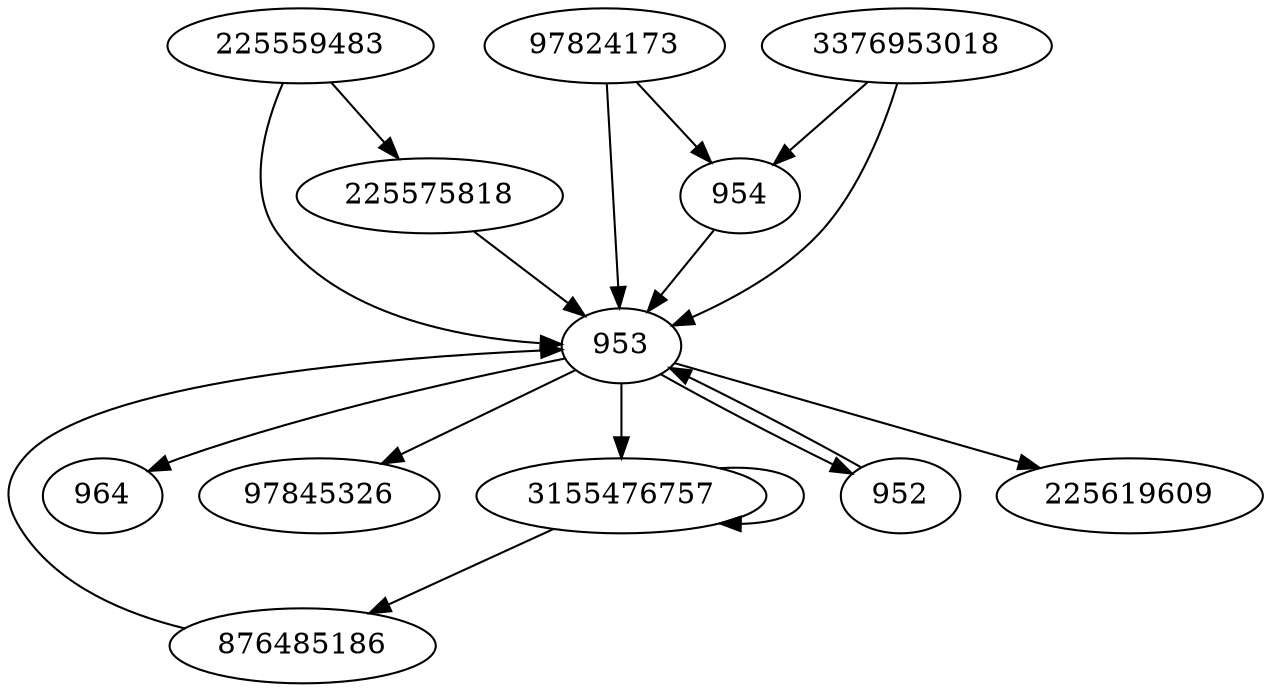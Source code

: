 digraph  {
954;
876485186;
964;
953;
225575818;
97824173;
97845326;
3155476757;
952;
225619609;
3376953018;
225559483;
954 -> 953;
876485186 -> 953;
953 -> 952;
953 -> 3155476757;
953 -> 97845326;
953 -> 964;
953 -> 225619609;
225575818 -> 953;
97824173 -> 953;
97824173 -> 954;
3155476757 -> 3155476757;
3155476757 -> 876485186;
952 -> 953;
3376953018 -> 953;
3376953018 -> 954;
225559483 -> 953;
225559483 -> 225575818;
}
